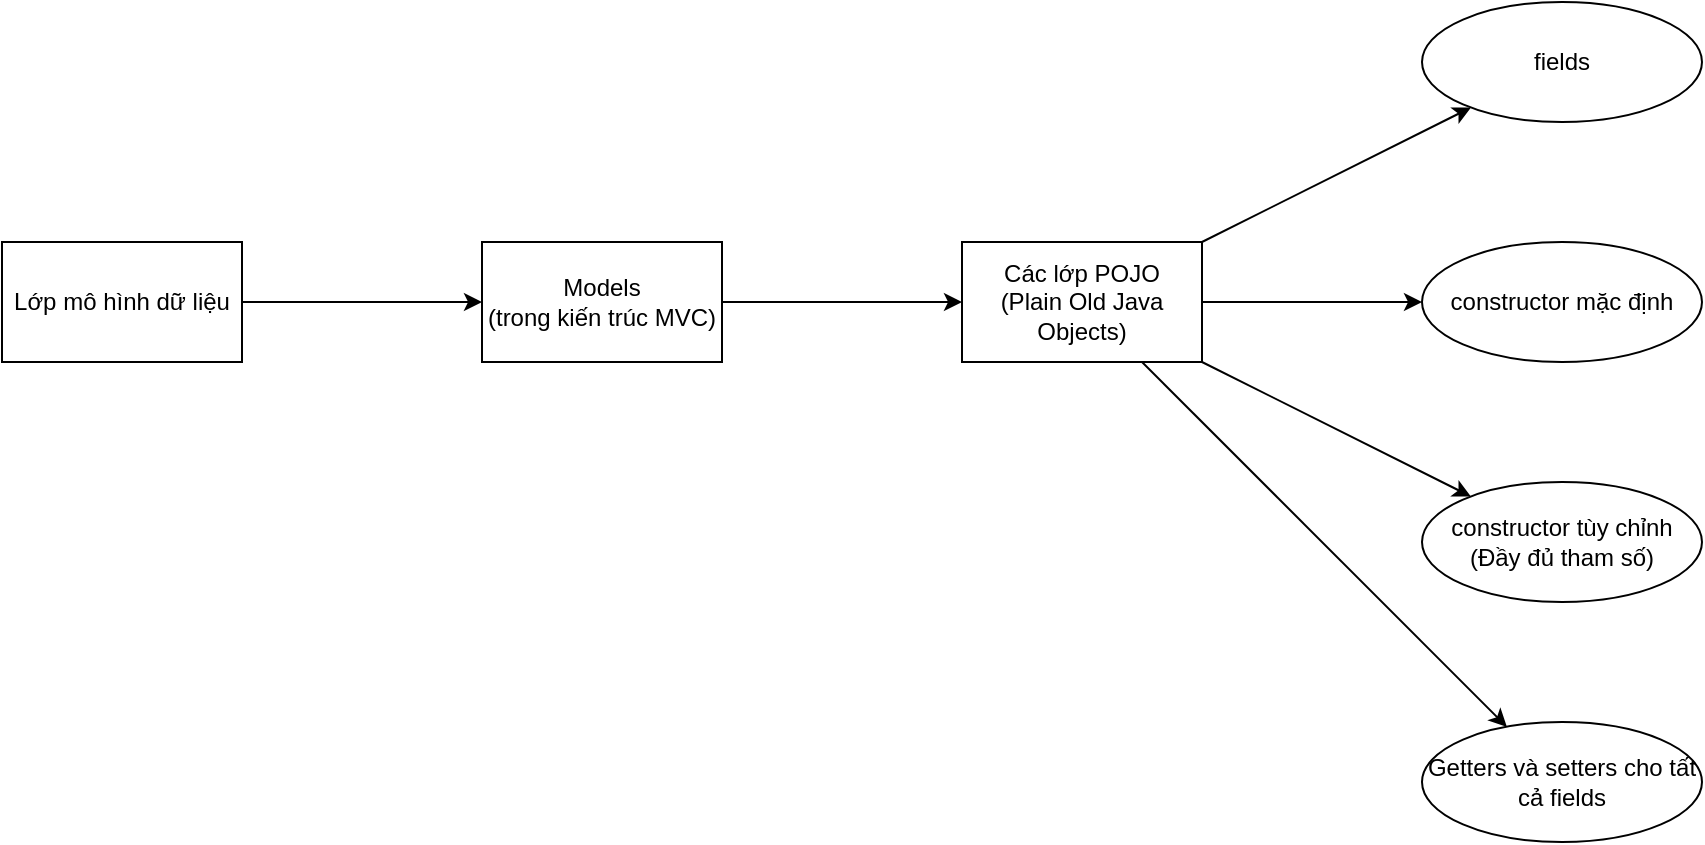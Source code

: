 <mxfile version="24.0.4" type="device">
  <diagram name="Page-1" id="MHWIQrnYTaqk1YBdm8Kd">
    <mxGraphModel dx="1050" dy="629" grid="1" gridSize="10" guides="1" tooltips="1" connect="1" arrows="1" fold="1" page="1" pageScale="1" pageWidth="850" pageHeight="1100" math="0" shadow="0">
      <root>
        <mxCell id="0" />
        <mxCell id="1" parent="0" />
        <mxCell id="Miap7tzGW8VN0-f9Lw3j-1" value="Lớp mô hình dữ liệu" style="rounded=0;whiteSpace=wrap;html=1;" vertex="1" parent="1">
          <mxGeometry x="50" y="350" width="120" height="60" as="geometry" />
        </mxCell>
        <mxCell id="Miap7tzGW8VN0-f9Lw3j-2" value="Models&lt;div&gt;(trong kiến trúc MVC)&lt;/div&gt;" style="rounded=0;whiteSpace=wrap;html=1;" vertex="1" parent="1">
          <mxGeometry x="290" y="350" width="120" height="60" as="geometry" />
        </mxCell>
        <mxCell id="Miap7tzGW8VN0-f9Lw3j-3" value="" style="endArrow=classic;html=1;rounded=0;" edge="1" parent="1" source="Miap7tzGW8VN0-f9Lw3j-1" target="Miap7tzGW8VN0-f9Lw3j-2">
          <mxGeometry width="50" height="50" relative="1" as="geometry">
            <mxPoint x="190" y="390" as="sourcePoint" />
            <mxPoint x="450" y="300" as="targetPoint" />
          </mxGeometry>
        </mxCell>
        <mxCell id="Miap7tzGW8VN0-f9Lw3j-4" value="Các lớp POJO&lt;div&gt;(Plain Old Java Objects)&lt;/div&gt;" style="rounded=0;whiteSpace=wrap;html=1;" vertex="1" parent="1">
          <mxGeometry x="530" y="350" width="120" height="60" as="geometry" />
        </mxCell>
        <mxCell id="Miap7tzGW8VN0-f9Lw3j-5" value="" style="endArrow=classic;html=1;rounded=0;" edge="1" parent="1" source="Miap7tzGW8VN0-f9Lw3j-2" target="Miap7tzGW8VN0-f9Lw3j-4">
          <mxGeometry width="50" height="50" relative="1" as="geometry">
            <mxPoint x="190" y="390" as="sourcePoint" />
            <mxPoint x="450" y="300" as="targetPoint" />
          </mxGeometry>
        </mxCell>
        <mxCell id="Miap7tzGW8VN0-f9Lw3j-6" value="fields" style="ellipse;whiteSpace=wrap;html=1;" vertex="1" parent="1">
          <mxGeometry x="760" y="230" width="140" height="60" as="geometry" />
        </mxCell>
        <mxCell id="Miap7tzGW8VN0-f9Lw3j-7" value="constructor mặc định" style="ellipse;whiteSpace=wrap;html=1;" vertex="1" parent="1">
          <mxGeometry x="760" y="350" width="140" height="60" as="geometry" />
        </mxCell>
        <mxCell id="Miap7tzGW8VN0-f9Lw3j-8" value="constructor tùy chỉnh&lt;div&gt;(Đầy đủ tham số)&lt;/div&gt;" style="ellipse;whiteSpace=wrap;html=1;" vertex="1" parent="1">
          <mxGeometry x="760" y="470" width="140" height="60" as="geometry" />
        </mxCell>
        <mxCell id="Miap7tzGW8VN0-f9Lw3j-9" value="Getters và setters cho tất cả fields" style="ellipse;whiteSpace=wrap;html=1;" vertex="1" parent="1">
          <mxGeometry x="760" y="590" width="140" height="60" as="geometry" />
        </mxCell>
        <mxCell id="Miap7tzGW8VN0-f9Lw3j-10" value="" style="endArrow=classic;html=1;rounded=0;" edge="1" parent="1" source="Miap7tzGW8VN0-f9Lw3j-4" target="Miap7tzGW8VN0-f9Lw3j-6">
          <mxGeometry width="50" height="50" relative="1" as="geometry">
            <mxPoint x="660" y="390" as="sourcePoint" />
            <mxPoint x="710" y="340" as="targetPoint" />
          </mxGeometry>
        </mxCell>
        <mxCell id="Miap7tzGW8VN0-f9Lw3j-11" value="" style="endArrow=classic;html=1;rounded=0;" edge="1" parent="1" source="Miap7tzGW8VN0-f9Lw3j-4" target="Miap7tzGW8VN0-f9Lw3j-7">
          <mxGeometry width="50" height="50" relative="1" as="geometry">
            <mxPoint x="660" y="390" as="sourcePoint" />
            <mxPoint x="710" y="340" as="targetPoint" />
          </mxGeometry>
        </mxCell>
        <mxCell id="Miap7tzGW8VN0-f9Lw3j-12" value="" style="endArrow=classic;html=1;rounded=0;" edge="1" parent="1" source="Miap7tzGW8VN0-f9Lw3j-4" target="Miap7tzGW8VN0-f9Lw3j-8">
          <mxGeometry width="50" height="50" relative="1" as="geometry">
            <mxPoint x="660" y="390" as="sourcePoint" />
            <mxPoint x="710" y="340" as="targetPoint" />
          </mxGeometry>
        </mxCell>
        <mxCell id="Miap7tzGW8VN0-f9Lw3j-13" value="" style="endArrow=classic;html=1;rounded=0;" edge="1" parent="1" source="Miap7tzGW8VN0-f9Lw3j-4" target="Miap7tzGW8VN0-f9Lw3j-9">
          <mxGeometry width="50" height="50" relative="1" as="geometry">
            <mxPoint x="660" y="390" as="sourcePoint" />
            <mxPoint x="710" y="340" as="targetPoint" />
          </mxGeometry>
        </mxCell>
      </root>
    </mxGraphModel>
  </diagram>
</mxfile>
